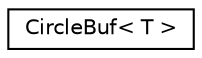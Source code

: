 digraph "Graphical Class Hierarchy"
{
 // LATEX_PDF_SIZE
  edge [fontname="Helvetica",fontsize="10",labelfontname="Helvetica",labelfontsize="10"];
  node [fontname="Helvetica",fontsize="10",shape=record];
  rankdir="LR";
  Node0 [label="CircleBuf\< T \>",height=0.2,width=0.4,color="black", fillcolor="white", style="filled",URL="$class_circle_buf.html",tooltip=" "];
}
